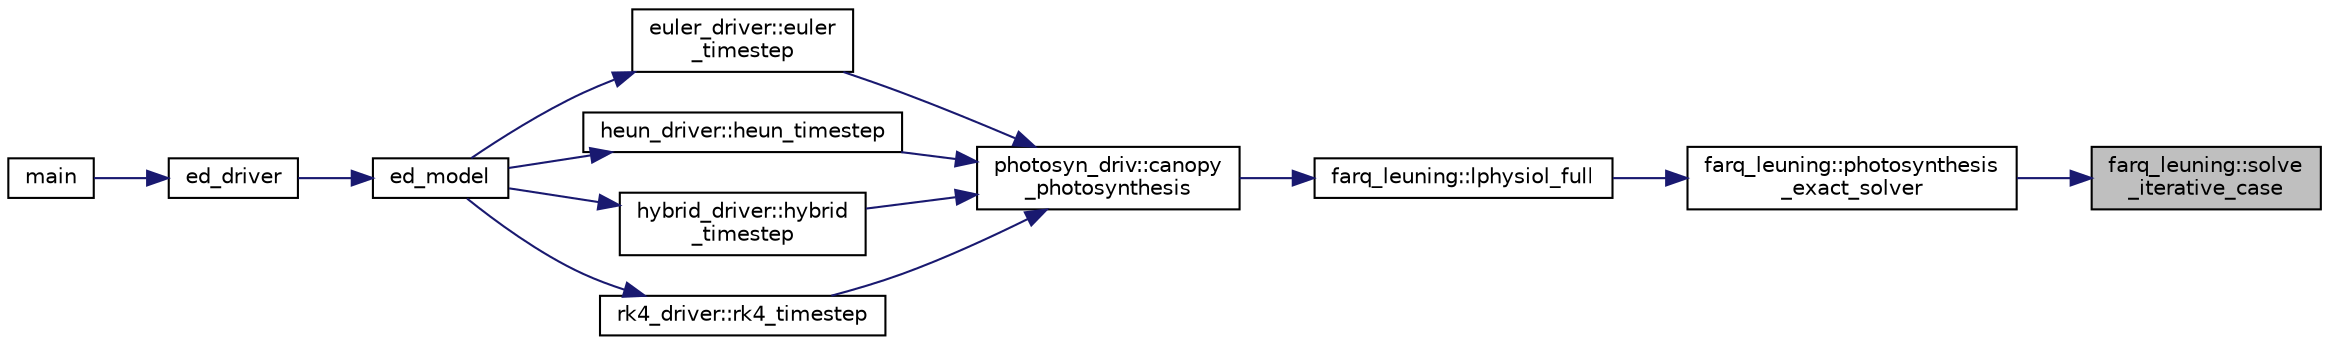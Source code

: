 digraph "farq_leuning::solve_iterative_case"
{
 // LATEX_PDF_SIZE
  edge [fontname="Helvetica",fontsize="10",labelfontname="Helvetica",labelfontsize="10"];
  node [fontname="Helvetica",fontsize="10",shape=record];
  rankdir="RL";
  Node1 [label="farq_leuning::solve\l_iterative_case",height=0.2,width=0.4,color="black", fillcolor="grey75", style="filled", fontcolor="black",tooltip=" "];
  Node1 -> Node2 [dir="back",color="midnightblue",fontsize="10",style="solid",fontname="Helvetica"];
  Node2 [label="farq_leuning::photosynthesis\l_exact_solver",height=0.2,width=0.4,color="black", fillcolor="white", style="filled",URL="$namespacefarq__leuning.html#aebae06db9fbb608fd49ae513894b255d",tooltip=" "];
  Node2 -> Node3 [dir="back",color="midnightblue",fontsize="10",style="solid",fontname="Helvetica"];
  Node3 [label="farq_leuning::lphysiol_full",height=0.2,width=0.4,color="black", fillcolor="white", style="filled",URL="$namespacefarq__leuning.html#a89e869a787663ccf1ad028aa9fecd082",tooltip=" "];
  Node3 -> Node4 [dir="back",color="midnightblue",fontsize="10",style="solid",fontname="Helvetica"];
  Node4 [label="photosyn_driv::canopy\l_photosynthesis",height=0.2,width=0.4,color="black", fillcolor="white", style="filled",URL="$namespacephotosyn__driv.html#aa13393b717dc9eb128ecd16b900d696b",tooltip="This subroutine will control the photosynthesis scheme (Farquar and Leuning). This is called every st..."];
  Node4 -> Node5 [dir="back",color="midnightblue",fontsize="10",style="solid",fontname="Helvetica"];
  Node5 [label="euler_driver::euler\l_timestep",height=0.2,width=0.4,color="black", fillcolor="white", style="filled",URL="$namespaceeuler__driver.html#a55664cda4554324c478d426edcc090ba",tooltip=" "];
  Node5 -> Node6 [dir="back",color="midnightblue",fontsize="10",style="solid",fontname="Helvetica"];
  Node6 [label="ed_model",height=0.2,width=0.4,color="black", fillcolor="white", style="filled",URL="$ed__model_8_f90.html#a9804b9ca3fcb1b4e17171d786d50c32c",tooltip="Begins, updates, and outputs results from ecosystem simulation."];
  Node6 -> Node7 [dir="back",color="midnightblue",fontsize="10",style="solid",fontname="Helvetica"];
  Node7 [label="ed_driver",height=0.2,width=0.4,color="black", fillcolor="white", style="filled",URL="$ed__driver_8_f90.html#a5706bd8bee60960fe8166de1870e47da",tooltip=" "];
  Node7 -> Node8 [dir="back",color="midnightblue",fontsize="10",style="solid",fontname="Helvetica"];
  Node8 [label="main",height=0.2,width=0.4,color="black", fillcolor="white", style="filled",URL="$edmain_8_f90.html#a8ec2266d83cd6c0b762cbcbc92c0af3d",tooltip=" "];
  Node4 -> Node9 [dir="back",color="midnightblue",fontsize="10",style="solid",fontname="Helvetica"];
  Node9 [label="heun_driver::heun_timestep",height=0.2,width=0.4,color="black", fillcolor="white", style="filled",URL="$namespaceheun__driver.html#afef0343ba81822423a4a5ebfa053686a",tooltip=" "];
  Node9 -> Node6 [dir="back",color="midnightblue",fontsize="10",style="solid",fontname="Helvetica"];
  Node4 -> Node10 [dir="back",color="midnightblue",fontsize="10",style="solid",fontname="Helvetica"];
  Node10 [label="hybrid_driver::hybrid\l_timestep",height=0.2,width=0.4,color="black", fillcolor="white", style="filled",URL="$namespacehybrid__driver.html#a579b44c8008742b4e1728108d2c7b0d3",tooltip=" "];
  Node10 -> Node6 [dir="back",color="midnightblue",fontsize="10",style="solid",fontname="Helvetica"];
  Node4 -> Node11 [dir="back",color="midnightblue",fontsize="10",style="solid",fontname="Helvetica"];
  Node11 [label="rk4_driver::rk4_timestep",height=0.2,width=0.4,color="black", fillcolor="white", style="filled",URL="$namespacerk4__driver.html#abf8bd20405c7ed6a7bab3bdb18d8de87",tooltip=" "];
  Node11 -> Node6 [dir="back",color="midnightblue",fontsize="10",style="solid",fontname="Helvetica"];
}
